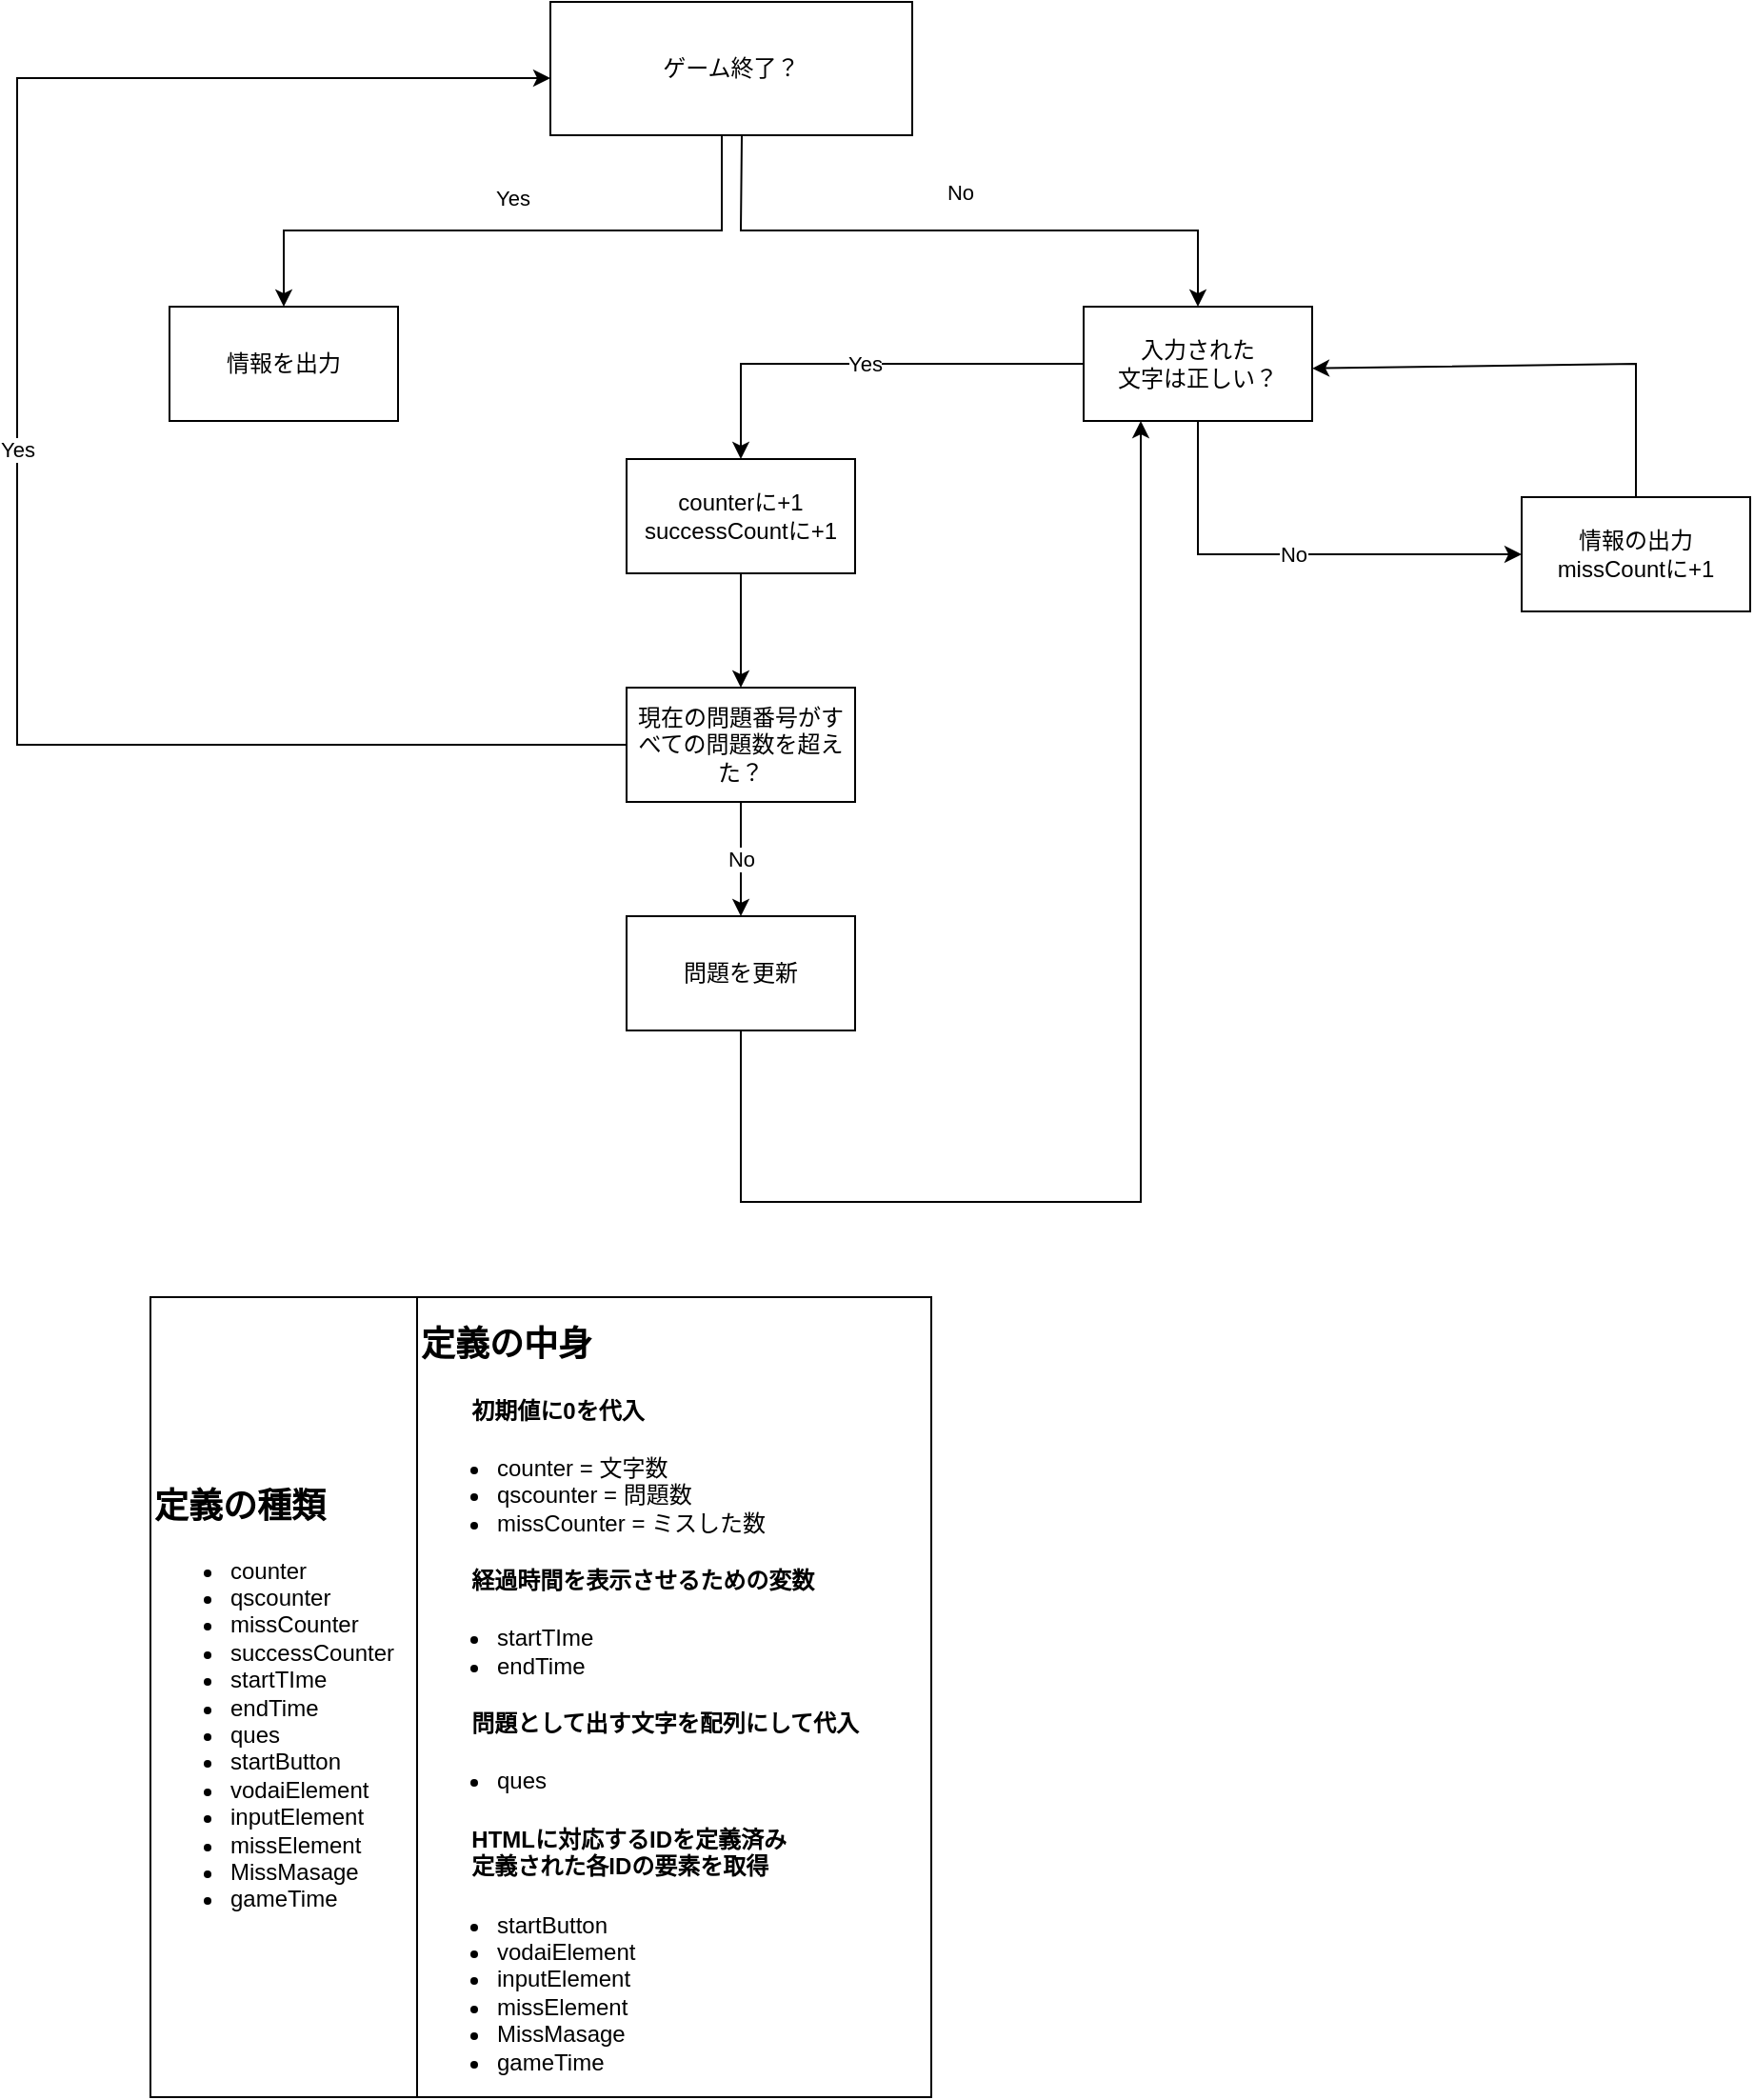 <mxfile version="24.7.7">
  <diagram id="C5RBs43oDa-KdzZeNtuy" name="Page-1">
    <mxGraphModel dx="1247" dy="711" grid="1" gridSize="10" guides="1" tooltips="1" connect="1" arrows="1" fold="1" page="0" pageScale="1" pageWidth="827" pageHeight="1169" background="none" math="0" shadow="0">
      <root>
        <mxCell id="WIyWlLk6GJQsqaUBKTNV-0" />
        <mxCell id="WIyWlLk6GJQsqaUBKTNV-1" parent="WIyWlLk6GJQsqaUBKTNV-0" />
        <mxCell id="IAOl3qxbVQm09XbD3cfc-2" value="ゲーム終了？" style="rounded=0;whiteSpace=wrap;html=1;container=0;" vertex="1" parent="WIyWlLk6GJQsqaUBKTNV-1">
          <mxGeometry x="320" y="40" width="190" height="70" as="geometry" />
        </mxCell>
        <mxCell id="IAOl3qxbVQm09XbD3cfc-3" value="" style="endArrow=classic;html=1;rounded=0;" edge="1" parent="WIyWlLk6GJQsqaUBKTNV-1" target="IAOl3qxbVQm09XbD3cfc-6">
          <mxGeometry relative="1" as="geometry">
            <mxPoint x="410" y="110" as="sourcePoint" />
            <mxPoint x="370" y="370" as="targetPoint" />
            <Array as="points">
              <mxPoint x="410" y="160" />
              <mxPoint x="180" y="160" />
            </Array>
          </mxGeometry>
        </mxCell>
        <mxCell id="IAOl3qxbVQm09XbD3cfc-4" value="Yes" style="edgeLabel;resizable=0;html=1;;align=center;verticalAlign=middle;container=0;" connectable="0" vertex="1" parent="IAOl3qxbVQm09XbD3cfc-3">
          <mxGeometry relative="1" as="geometry">
            <mxPoint y="-17" as="offset" />
          </mxGeometry>
        </mxCell>
        <mxCell id="IAOl3qxbVQm09XbD3cfc-6" value="情報を出力" style="rounded=0;whiteSpace=wrap;html=1;container=0;" vertex="1" parent="WIyWlLk6GJQsqaUBKTNV-1">
          <mxGeometry x="120" y="200" width="120" height="60" as="geometry" />
        </mxCell>
        <mxCell id="IAOl3qxbVQm09XbD3cfc-7" value="" style="endArrow=classic;html=1;rounded=0;exitX=0.529;exitY=0.993;exitDx=0;exitDy=0;exitPerimeter=0;" edge="1" parent="WIyWlLk6GJQsqaUBKTNV-1" source="IAOl3qxbVQm09XbD3cfc-2" target="IAOl3qxbVQm09XbD3cfc-10">
          <mxGeometry relative="1" as="geometry">
            <mxPoint x="210" y="370" as="sourcePoint" />
            <mxPoint x="370" y="370" as="targetPoint" />
            <Array as="points">
              <mxPoint x="420" y="160" />
              <mxPoint x="660" y="160" />
            </Array>
          </mxGeometry>
        </mxCell>
        <mxCell id="IAOl3qxbVQm09XbD3cfc-8" value="No" style="edgeLabel;resizable=0;html=1;;align=center;verticalAlign=middle;container=0;" connectable="0" vertex="1" parent="IAOl3qxbVQm09XbD3cfc-7">
          <mxGeometry relative="1" as="geometry">
            <mxPoint y="-20" as="offset" />
          </mxGeometry>
        </mxCell>
        <mxCell id="IAOl3qxbVQm09XbD3cfc-10" value="入力された&lt;br&gt;文字は正しい？" style="rounded=0;whiteSpace=wrap;html=1;container=0;" vertex="1" parent="WIyWlLk6GJQsqaUBKTNV-1">
          <mxGeometry x="600" y="200" width="120" height="60" as="geometry" />
        </mxCell>
        <mxCell id="IAOl3qxbVQm09XbD3cfc-11" value="" style="endArrow=classic;html=1;rounded=0;exitX=0;exitY=0.5;exitDx=0;exitDy=0;" edge="1" parent="WIyWlLk6GJQsqaUBKTNV-1" source="IAOl3qxbVQm09XbD3cfc-10">
          <mxGeometry relative="1" as="geometry">
            <mxPoint x="240" y="370" as="sourcePoint" />
            <mxPoint x="420" y="280" as="targetPoint" />
            <Array as="points">
              <mxPoint x="420" y="230" />
            </Array>
          </mxGeometry>
        </mxCell>
        <mxCell id="IAOl3qxbVQm09XbD3cfc-12" value="Yes" style="edgeLabel;resizable=0;html=1;;align=center;verticalAlign=middle;container=0;" connectable="0" vertex="1" parent="IAOl3qxbVQm09XbD3cfc-11">
          <mxGeometry relative="1" as="geometry" />
        </mxCell>
        <mxCell id="IAOl3qxbVQm09XbD3cfc-18" value="" style="endArrow=classic;html=1;rounded=0;exitX=0.5;exitY=1;exitDx=0;exitDy=0;" edge="1" parent="WIyWlLk6GJQsqaUBKTNV-1" source="IAOl3qxbVQm09XbD3cfc-10" target="IAOl3qxbVQm09XbD3cfc-20">
          <mxGeometry relative="1" as="geometry">
            <mxPoint x="480" y="320" as="sourcePoint" />
            <mxPoint x="890" y="330" as="targetPoint" />
            <Array as="points">
              <mxPoint x="660" y="330" />
              <mxPoint x="770" y="330" />
            </Array>
          </mxGeometry>
        </mxCell>
        <mxCell id="IAOl3qxbVQm09XbD3cfc-19" value="No" style="edgeLabel;resizable=0;html=1;;align=center;verticalAlign=middle;container=0;" connectable="0" vertex="1" parent="IAOl3qxbVQm09XbD3cfc-18">
          <mxGeometry relative="1" as="geometry" />
        </mxCell>
        <mxCell id="IAOl3qxbVQm09XbD3cfc-20" value="情報の出力&lt;br&gt;missCountに+1" style="rounded=0;whiteSpace=wrap;html=1;container=0;" vertex="1" parent="WIyWlLk6GJQsqaUBKTNV-1">
          <mxGeometry x="830" y="300" width="120" height="60" as="geometry" />
        </mxCell>
        <mxCell id="IAOl3qxbVQm09XbD3cfc-21" value="" style="endArrow=classic;html=1;rounded=0;exitX=0.5;exitY=0;exitDx=0;exitDy=0;entryX=1;entryY=0.54;entryDx=0;entryDy=0;entryPerimeter=0;" edge="1" parent="WIyWlLk6GJQsqaUBKTNV-1" source="IAOl3qxbVQm09XbD3cfc-20" target="IAOl3qxbVQm09XbD3cfc-10">
          <mxGeometry relative="1" as="geometry">
            <mxPoint x="690" y="270" as="sourcePoint" />
            <mxPoint x="730" y="230" as="targetPoint" />
            <Array as="points">
              <mxPoint x="890" y="230" />
            </Array>
          </mxGeometry>
        </mxCell>
        <mxCell id="IAOl3qxbVQm09XbD3cfc-23" value="counterに+1&lt;br&gt;successCountに+1" style="rounded=0;whiteSpace=wrap;html=1;container=0;" vertex="1" parent="WIyWlLk6GJQsqaUBKTNV-1">
          <mxGeometry x="360" y="280" width="120" height="60" as="geometry" />
        </mxCell>
        <mxCell id="IAOl3qxbVQm09XbD3cfc-24" value="現在の問題番号がすべての問題数を超えた？" style="rounded=0;whiteSpace=wrap;html=1;container=0;" vertex="1" parent="WIyWlLk6GJQsqaUBKTNV-1">
          <mxGeometry x="360" y="400" width="120" height="60" as="geometry" />
        </mxCell>
        <mxCell id="IAOl3qxbVQm09XbD3cfc-25" value="" style="endArrow=classic;html=1;rounded=0;exitX=0.5;exitY=1;exitDx=0;exitDy=0;entryX=0.5;entryY=0;entryDx=0;entryDy=0;" edge="1" parent="WIyWlLk6GJQsqaUBKTNV-1" source="IAOl3qxbVQm09XbD3cfc-23" target="IAOl3qxbVQm09XbD3cfc-24">
          <mxGeometry width="50" height="50" relative="1" as="geometry">
            <mxPoint x="510" y="470" as="sourcePoint" />
            <mxPoint x="560" y="420" as="targetPoint" />
          </mxGeometry>
        </mxCell>
        <mxCell id="IAOl3qxbVQm09XbD3cfc-26" value="" style="endArrow=classic;html=1;rounded=0;exitX=0.5;exitY=1;exitDx=0;exitDy=0;" edge="1" parent="WIyWlLk6GJQsqaUBKTNV-1" source="IAOl3qxbVQm09XbD3cfc-24">
          <mxGeometry relative="1" as="geometry">
            <mxPoint x="490" y="440" as="sourcePoint" />
            <mxPoint x="420" y="520" as="targetPoint" />
          </mxGeometry>
        </mxCell>
        <mxCell id="IAOl3qxbVQm09XbD3cfc-27" value="No" style="edgeLabel;resizable=0;html=1;;align=center;verticalAlign=middle;container=0;" connectable="0" vertex="1" parent="IAOl3qxbVQm09XbD3cfc-26">
          <mxGeometry relative="1" as="geometry" />
        </mxCell>
        <mxCell id="IAOl3qxbVQm09XbD3cfc-30" value="問題を更新" style="rounded=0;whiteSpace=wrap;html=1;container=0;" vertex="1" parent="WIyWlLk6GJQsqaUBKTNV-1">
          <mxGeometry x="360" y="520" width="120" height="60" as="geometry" />
        </mxCell>
        <mxCell id="IAOl3qxbVQm09XbD3cfc-35" value="" style="endArrow=classic;html=1;rounded=0;exitX=0;exitY=0.5;exitDx=0;exitDy=0;" edge="1" parent="WIyWlLk6GJQsqaUBKTNV-1" source="IAOl3qxbVQm09XbD3cfc-24">
          <mxGeometry relative="1" as="geometry">
            <mxPoint x="260" y="470" as="sourcePoint" />
            <mxPoint x="320" y="80" as="targetPoint" />
            <Array as="points">
              <mxPoint x="240" y="430" />
              <mxPoint x="40" y="430" />
              <mxPoint x="40" y="170" />
              <mxPoint x="40" y="80" />
            </Array>
          </mxGeometry>
        </mxCell>
        <mxCell id="IAOl3qxbVQm09XbD3cfc-36" value="Yes" style="edgeLabel;resizable=0;html=1;;align=center;verticalAlign=middle;container=0;" connectable="0" vertex="1" parent="IAOl3qxbVQm09XbD3cfc-35">
          <mxGeometry relative="1" as="geometry" />
        </mxCell>
        <mxCell id="IAOl3qxbVQm09XbD3cfc-39" value="" style="endArrow=classic;html=1;rounded=0;exitX=0.5;exitY=1;exitDx=0;exitDy=0;entryX=0.25;entryY=1;entryDx=0;entryDy=0;" edge="1" parent="WIyWlLk6GJQsqaUBKTNV-1" source="IAOl3qxbVQm09XbD3cfc-30" target="IAOl3qxbVQm09XbD3cfc-10">
          <mxGeometry width="50" height="50" relative="1" as="geometry">
            <mxPoint x="290" y="490" as="sourcePoint" />
            <mxPoint x="730" y="670" as="targetPoint" />
            <Array as="points">
              <mxPoint x="420" y="670" />
              <mxPoint x="630" y="670" />
            </Array>
          </mxGeometry>
        </mxCell>
        <mxCell id="IAOl3qxbVQm09XbD3cfc-41" value="&lt;h2 style=&quot;&quot;&gt;定義の種類&lt;/h2&gt;&lt;div&gt;&lt;ul&gt;&lt;li&gt;counter&lt;/li&gt;&lt;li&gt;qscounter&lt;/li&gt;&lt;li&gt;missCounter&lt;/li&gt;&lt;li&gt;successCounter&lt;/li&gt;&lt;li&gt;startTIme&lt;/li&gt;&lt;li&gt;endTime&lt;/li&gt;&lt;li&gt;ques&lt;/li&gt;&lt;li&gt;startButton&lt;/li&gt;&lt;li&gt;vodaiElement&lt;/li&gt;&lt;li&gt;inputElement&lt;/li&gt;&lt;li&gt;missElement&lt;/li&gt;&lt;li&gt;MissMasage&lt;/li&gt;&lt;li&gt;gameTime&lt;/li&gt;&lt;/ul&gt;&lt;/div&gt;" style="rounded=0;whiteSpace=wrap;html=1;align=left;container=0;" vertex="1" parent="WIyWlLk6GJQsqaUBKTNV-1">
          <mxGeometry x="110" y="720" width="140" height="420" as="geometry" />
        </mxCell>
        <mxCell id="IAOl3qxbVQm09XbD3cfc-42" value="&lt;h2&gt;定義の中身&lt;/h2&gt;&lt;h4&gt;&lt;span style=&quot;text-align: justify;&quot;&gt;&lt;span style=&quot;white-space: pre;&quot;&gt;&#x9;&lt;/span&gt;初期値に0を代入&lt;/span&gt;&lt;/h4&gt;&lt;div style=&quot;text-align: justify;&quot;&gt;&lt;ul&gt;&lt;li&gt;counter = 文字数&lt;/li&gt;&lt;li&gt;qscounter = 問題数&lt;/li&gt;&lt;li&gt;missCounter = ミスした数&lt;/li&gt;&lt;/ul&gt;&lt;/div&gt;&lt;h4 style=&quot;text-align: justify;&quot;&gt;&lt;span style=&quot;white-space: pre;&quot;&gt;&lt;span style=&quot;white-space: pre;&quot;&gt;&#x9;&lt;/span&gt;経過時間を表示させるための変数&lt;/span&gt;&lt;/h4&gt;&lt;div style=&quot;text-align: justify;&quot;&gt;&lt;/div&gt;&lt;div style=&quot;text-align: justify;&quot;&gt;&lt;ul&gt;&lt;li&gt;startTIme&lt;/li&gt;&lt;li&gt;endTime&lt;/li&gt;&lt;/ul&gt;&lt;/div&gt;&lt;h4 style=&quot;text-align: justify;&quot;&gt;&lt;span style=&quot;white-space: pre;&quot;&gt;&#x9;&lt;/span&gt;&lt;span style=&quot;background-color: initial; white-space: pre;&quot;&gt;問題として出す文字を配列にして代入&lt;/span&gt;&lt;/h4&gt;&lt;div style=&quot;text-align: justify;&quot;&gt;&lt;ul&gt;&lt;li&gt;&lt;span style=&quot;background-color: initial; white-space: pre;&quot;&gt;ques&lt;/span&gt;&lt;/li&gt;&lt;/ul&gt;&lt;/div&gt;&lt;h4 style=&quot;text-align: justify;&quot;&gt;&lt;span style=&quot;white-space: pre;&quot;&gt;&#x9;&lt;/span&gt;HTMLに対応するIDを定義済み&lt;br&gt;&lt;span style=&quot;white-space: pre;&quot;&gt;&#x9;&lt;/span&gt;定義された各IDの要素を取得&lt;/h4&gt;&lt;div style=&quot;text-align: justify;&quot;&gt;&lt;ul&gt;&lt;li&gt;startButton&lt;/li&gt;&lt;li&gt;vodaiElement&lt;/li&gt;&lt;li&gt;inputElement&lt;/li&gt;&lt;li&gt;missElement&lt;/li&gt;&lt;li&gt;MissMasage&lt;/li&gt;&lt;li&gt;gameTime&lt;/li&gt;&lt;/ul&gt;&lt;/div&gt;" style="rounded=0;whiteSpace=wrap;html=1;align=left;container=0;" vertex="1" parent="WIyWlLk6GJQsqaUBKTNV-1">
          <mxGeometry x="250" y="720" width="270" height="420" as="geometry" />
        </mxCell>
      </root>
    </mxGraphModel>
  </diagram>
</mxfile>
